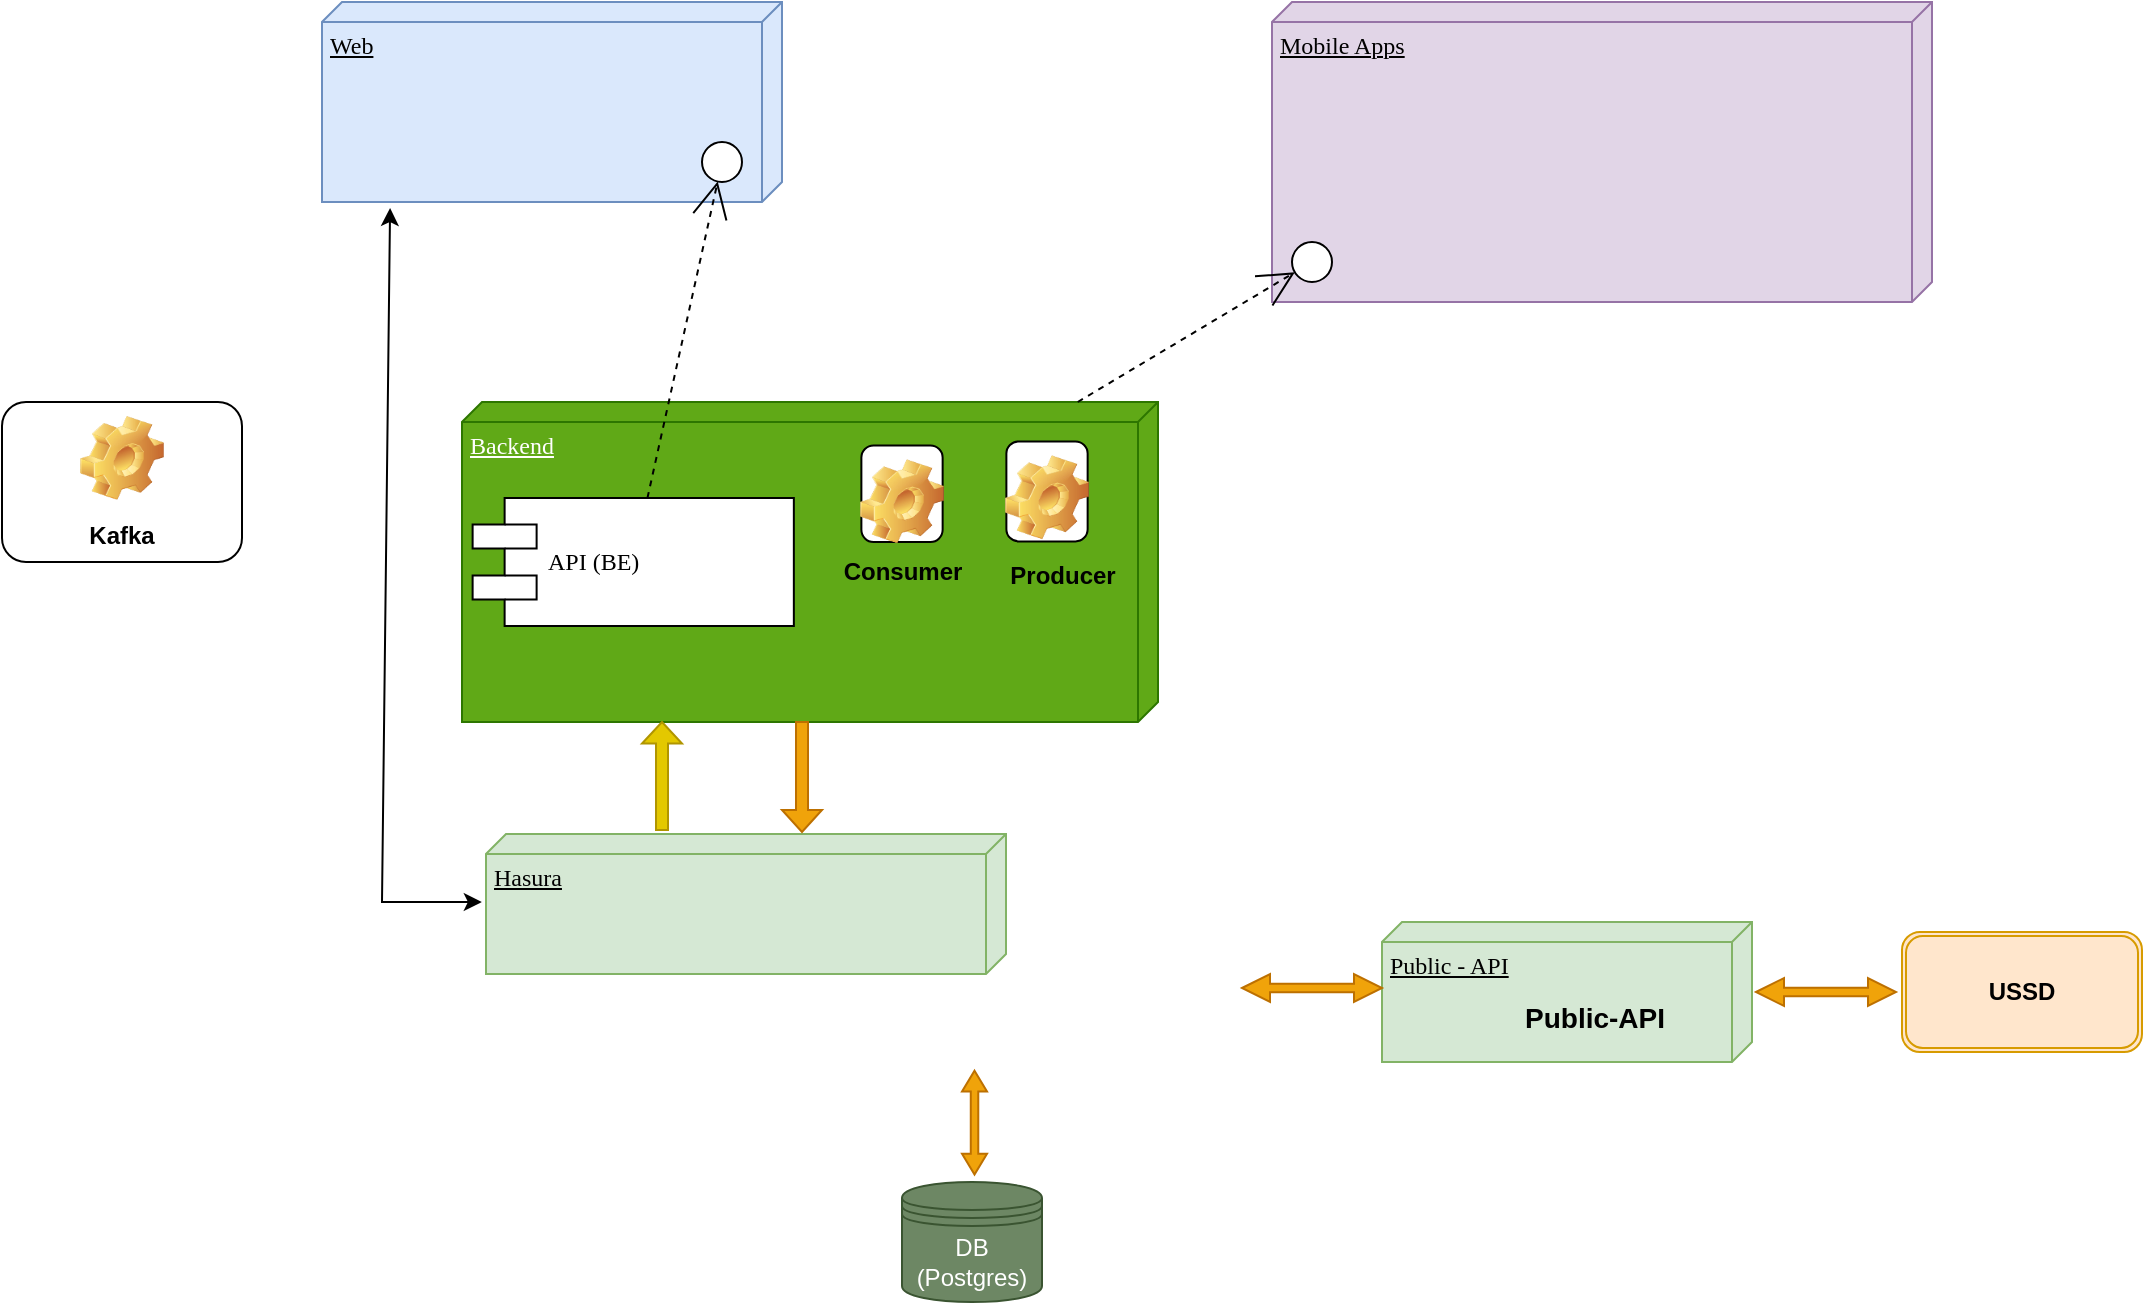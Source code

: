 <mxfile version="22.1.20" type="github">
  <diagram name="Page-1" id="5f0bae14-7c28-e335-631c-24af17079c00">
    <mxGraphModel dx="2534" dy="792" grid="1" gridSize="10" guides="1" tooltips="1" connect="1" arrows="1" fold="1" page="1" pageScale="1" pageWidth="1100" pageHeight="850" background="none" math="0" shadow="0">
      <root>
        <mxCell id="0" />
        <mxCell id="1" parent="0" />
        <mxCell id="39150e848f15840c-1" value="Web" style="verticalAlign=top;align=left;spacingTop=8;spacingLeft=2;spacingRight=12;shape=cube;size=10;direction=south;fontStyle=4;html=1;rounded=0;shadow=0;comic=0;labelBackgroundColor=none;strokeWidth=1;fontFamily=Verdana;fontSize=12;fillColor=#dae8fc;strokeColor=#6c8ebf;" parent="1" vertex="1">
          <mxGeometry x="40" y="30" width="230" height="100" as="geometry" />
        </mxCell>
        <mxCell id="39150e848f15840c-2" value="Mobile Apps" style="verticalAlign=top;align=left;spacingTop=8;spacingLeft=2;spacingRight=12;shape=cube;size=10;direction=south;fontStyle=4;html=1;rounded=0;shadow=0;comic=0;labelBackgroundColor=none;strokeWidth=1;fontFamily=Verdana;fontSize=12;fillColor=#e1d5e7;strokeColor=#9673a6;" parent="1" vertex="1">
          <mxGeometry x="515" y="30" width="330" height="150" as="geometry" />
        </mxCell>
        <mxCell id="39150e848f15840c-6" value="" style="ellipse;whiteSpace=wrap;html=1;rounded=0;shadow=0;comic=0;labelBackgroundColor=none;strokeWidth=1;fontFamily=Verdana;fontSize=12;align=center;" parent="1" vertex="1">
          <mxGeometry x="230" y="100" width="20" height="20" as="geometry" />
        </mxCell>
        <mxCell id="39150e848f15840c-9" value="" style="ellipse;whiteSpace=wrap;html=1;rounded=0;shadow=0;comic=0;labelBackgroundColor=none;strokeWidth=1;fontFamily=Verdana;fontSize=12;align=center;" parent="1" vertex="1">
          <mxGeometry x="525" y="150" width="20" height="20" as="geometry" />
        </mxCell>
        <mxCell id="30EmhshtBAR26avfVBTr-1" value="Hasura" style="verticalAlign=top;align=left;spacingTop=8;spacingLeft=2;spacingRight=12;shape=cube;size=10;direction=south;fontStyle=4;html=1;rounded=0;shadow=0;comic=0;labelBackgroundColor=none;strokeWidth=1;fontFamily=Verdana;fontSize=12;fillColor=#d5e8d4;strokeColor=#82b366;" parent="1" vertex="1">
          <mxGeometry x="122" y="446" width="260" height="70" as="geometry" />
        </mxCell>
        <mxCell id="30EmhshtBAR26avfVBTr-3" value="DB (Postgres)" style="shape=datastore;whiteSpace=wrap;html=1;fillColor=#6d8764;fontColor=#ffffff;strokeColor=#3A5431;" parent="1" vertex="1">
          <mxGeometry x="330" y="620" width="70" height="60" as="geometry" />
        </mxCell>
        <mxCell id="30EmhshtBAR26avfVBTr-8" value="" style="group" parent="1" vertex="1" connectable="0">
          <mxGeometry x="110" y="230" width="348" height="160" as="geometry" />
        </mxCell>
        <mxCell id="39150e848f15840c-3" value="Backend" style="verticalAlign=top;align=left;spacingTop=8;spacingLeft=2;spacingRight=12;shape=cube;size=10;direction=south;fontStyle=4;html=1;rounded=0;shadow=0;comic=0;labelBackgroundColor=none;strokeWidth=1;fontFamily=Verdana;fontSize=12;fillColor=#60a917;strokeColor=#2D7600;fontColor=#ffffff;" parent="30EmhshtBAR26avfVBTr-8" vertex="1">
          <mxGeometry width="348" height="160" as="geometry" />
        </mxCell>
        <mxCell id="39150e848f15840c-10" value="API (BE)" style="shape=component;align=left;spacingLeft=36;rounded=0;shadow=0;comic=0;labelBackgroundColor=none;strokeWidth=1;fontFamily=Verdana;fontSize=12;html=1;" parent="30EmhshtBAR26avfVBTr-8" vertex="1">
          <mxGeometry x="5.308" y="48" width="160.615" height="64" as="geometry" />
        </mxCell>
        <mxCell id="DGS6xpSLE92FE0c8NjT5-3" value="" style="group" vertex="1" connectable="0" parent="30EmhshtBAR26avfVBTr-8">
          <mxGeometry x="260" y="19.69" width="65" height="80.31" as="geometry" />
        </mxCell>
        <mxCell id="DGS6xpSLE92FE0c8NjT5-1" value="" style="label;whiteSpace=wrap;html=1;align=center;verticalAlign=bottom;spacingLeft=0;spacingBottom=4;imageAlign=center;imageVerticalAlign=top;image=img/clipart/Gear_128x128.png" vertex="1" parent="DGS6xpSLE92FE0c8NjT5-3">
          <mxGeometry x="12.19" width="40.63" height="50" as="geometry" />
        </mxCell>
        <mxCell id="DGS6xpSLE92FE0c8NjT5-2" value="&lt;b&gt;Producer&lt;/b&gt;" style="text;html=1;align=center;verticalAlign=middle;resizable=0;points=[];autosize=1;strokeColor=none;fillColor=none;" vertex="1" parent="DGS6xpSLE92FE0c8NjT5-3">
          <mxGeometry y="52.617" width="80" height="30" as="geometry" />
        </mxCell>
        <mxCell id="DGS6xpSLE92FE0c8NjT5-9" value="" style="group" vertex="1" connectable="0" parent="30EmhshtBAR26avfVBTr-8">
          <mxGeometry x="180" y="21.69" width="80" height="78.314" as="geometry" />
        </mxCell>
        <mxCell id="DGS6xpSLE92FE0c8NjT5-6" value="" style="label;whiteSpace=wrap;html=1;align=center;verticalAlign=bottom;spacingLeft=0;spacingBottom=4;imageAlign=center;imageVerticalAlign=top;image=img/clipart/Gear_128x128.png" vertex="1" parent="DGS6xpSLE92FE0c8NjT5-9">
          <mxGeometry x="19.69" width="40.63" height="48.31" as="geometry" />
        </mxCell>
        <mxCell id="DGS6xpSLE92FE0c8NjT5-7" value="&lt;b&gt;Consumer&lt;/b&gt;" style="text;html=1;align=center;verticalAlign=middle;resizable=0;points=[];autosize=1;strokeColor=none;fillColor=none;" vertex="1" parent="DGS6xpSLE92FE0c8NjT5-9">
          <mxGeometry y="48.314" width="80" height="30" as="geometry" />
        </mxCell>
        <mxCell id="30EmhshtBAR26avfVBTr-10" value="" style="group" parent="1" vertex="1" connectable="0">
          <mxGeometry x="570" y="490" width="185" height="70" as="geometry" />
        </mxCell>
        <mxCell id="30EmhshtBAR26avfVBTr-7" value="Public - API" style="verticalAlign=top;align=left;spacingTop=8;spacingLeft=2;spacingRight=12;shape=cube;size=10;direction=south;fontStyle=4;html=1;rounded=0;shadow=0;comic=0;labelBackgroundColor=none;strokeWidth=1;fontFamily=Verdana;fontSize=12;fillColor=#d5e8d4;strokeColor=#82b366;" parent="30EmhshtBAR26avfVBTr-10" vertex="1">
          <mxGeometry width="185" height="70" as="geometry" />
        </mxCell>
        <mxCell id="30EmhshtBAR26avfVBTr-9" value="&lt;font style=&quot;font-size: 14px;&quot;&gt;Public-API&lt;/font&gt;" style="text;strokeColor=none;fillColor=none;html=1;fontSize=24;fontStyle=1;verticalAlign=middle;align=center;" parent="30EmhshtBAR26avfVBTr-10" vertex="1">
          <mxGeometry x="61.667" y="25" width="88.095" height="40" as="geometry" />
        </mxCell>
        <mxCell id="30EmhshtBAR26avfVBTr-5" value="" style="shape=singleArrow;direction=north;whiteSpace=wrap;html=1;fillColor=#e3c800;fontColor=#000000;strokeColor=#B09500;" parent="1" vertex="1">
          <mxGeometry x="200" y="390" width="20" height="54" as="geometry" />
        </mxCell>
        <mxCell id="30EmhshtBAR26avfVBTr-6" value="" style="shape=singleArrow;direction=south;whiteSpace=wrap;html=1;fillColor=#f0a30a;fontColor=#000000;strokeColor=#BD7000;" parent="1" vertex="1">
          <mxGeometry x="270" y="390" width="20" height="55" as="geometry" />
        </mxCell>
        <mxCell id="30EmhshtBAR26avfVBTr-19" value="" style="shape=doubleArrow;whiteSpace=wrap;html=1;fillColor=#f0a30a;fontColor=#000000;strokeColor=#BD7000;" parent="1" vertex="1">
          <mxGeometry x="500" y="516" width="70" height="14" as="geometry" />
        </mxCell>
        <mxCell id="30EmhshtBAR26avfVBTr-23" value="" style="shape=doubleArrow;whiteSpace=wrap;html=1;fillColor=#f0a30a;fontColor=#000000;strokeColor=#BD7000;rotation=90;" parent="1" vertex="1">
          <mxGeometry x="340.32" y="584.06" width="51.88" height="12.5" as="geometry" />
        </mxCell>
        <mxCell id="30EmhshtBAR26avfVBTr-26" value="&lt;b&gt;USSD&lt;/b&gt;" style="shape=ext;double=1;rounded=1;whiteSpace=wrap;html=1;fillColor=#ffe6cc;strokeColor=#d79b00;" parent="1" vertex="1">
          <mxGeometry x="830" y="495" width="120" height="60" as="geometry" />
        </mxCell>
        <mxCell id="30EmhshtBAR26avfVBTr-27" value="" style="shape=doubleArrow;whiteSpace=wrap;html=1;fillColor=#f0a30a;fontColor=#000000;strokeColor=#BD7000;" parent="1" vertex="1">
          <mxGeometry x="757" y="518" width="70" height="14" as="geometry" />
        </mxCell>
        <mxCell id="30EmhshtBAR26avfVBTr-31" value="Kafka" style="label;whiteSpace=wrap;html=1;align=center;verticalAlign=bottom;spacingLeft=0;spacingBottom=4;imageAlign=center;imageVerticalAlign=top;image=img/clipart/Gear_128x128.png" parent="1" vertex="1">
          <mxGeometry x="-120" y="230" width="120" height="80" as="geometry" />
        </mxCell>
        <mxCell id="30EmhshtBAR26avfVBTr-34" value="" style="endArrow=classic;startArrow=classic;html=1;rounded=0;entryX=1.03;entryY=0.852;entryDx=0;entryDy=0;entryPerimeter=0;exitX=0.486;exitY=1.008;exitDx=0;exitDy=0;exitPerimeter=0;" parent="1" source="30EmhshtBAR26avfVBTr-1" target="39150e848f15840c-1" edge="1">
          <mxGeometry width="50" height="50" relative="1" as="geometry">
            <mxPoint x="74" y="480" as="sourcePoint" />
            <mxPoint x="50" y="250" as="targetPoint" />
            <Array as="points">
              <mxPoint x="70" y="480" />
            </Array>
          </mxGeometry>
        </mxCell>
        <mxCell id="39150e848f15840c-11" style="edgeStyle=none;rounded=0;html=1;dashed=1;labelBackgroundColor=none;startArrow=none;startFill=0;startSize=8;endArrow=open;endFill=0;endSize=16;fontFamily=Verdana;fontSize=12;" parent="1" source="39150e848f15840c-10" target="39150e848f15840c-6" edge="1">
          <mxGeometry relative="1" as="geometry" />
        </mxCell>
        <mxCell id="39150e848f15840c-12" style="edgeStyle=none;rounded=0;html=1;dashed=1;labelBackgroundColor=none;startArrow=none;startFill=0;startSize=8;endArrow=open;endFill=0;endSize=16;fontFamily=Verdana;fontSize=12;" parent="1" source="39150e848f15840c-3" target="39150e848f15840c-9" edge="1">
          <mxGeometry relative="1" as="geometry" />
        </mxCell>
      </root>
    </mxGraphModel>
  </diagram>
</mxfile>
